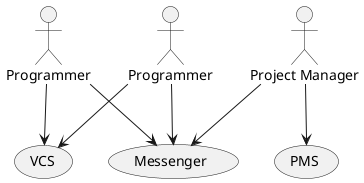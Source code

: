 @startuml
actor Programmer as p1
actor Programmer as p2
actor "Project Manager" as pm
(PMS) as pms
(Messenger) as messages
(VCS) as vcs

p1 --> messages
p2 --> messages
pm --> messages
p1 --> vcs
p2 --> vcs
pm --> pms
@enduml
